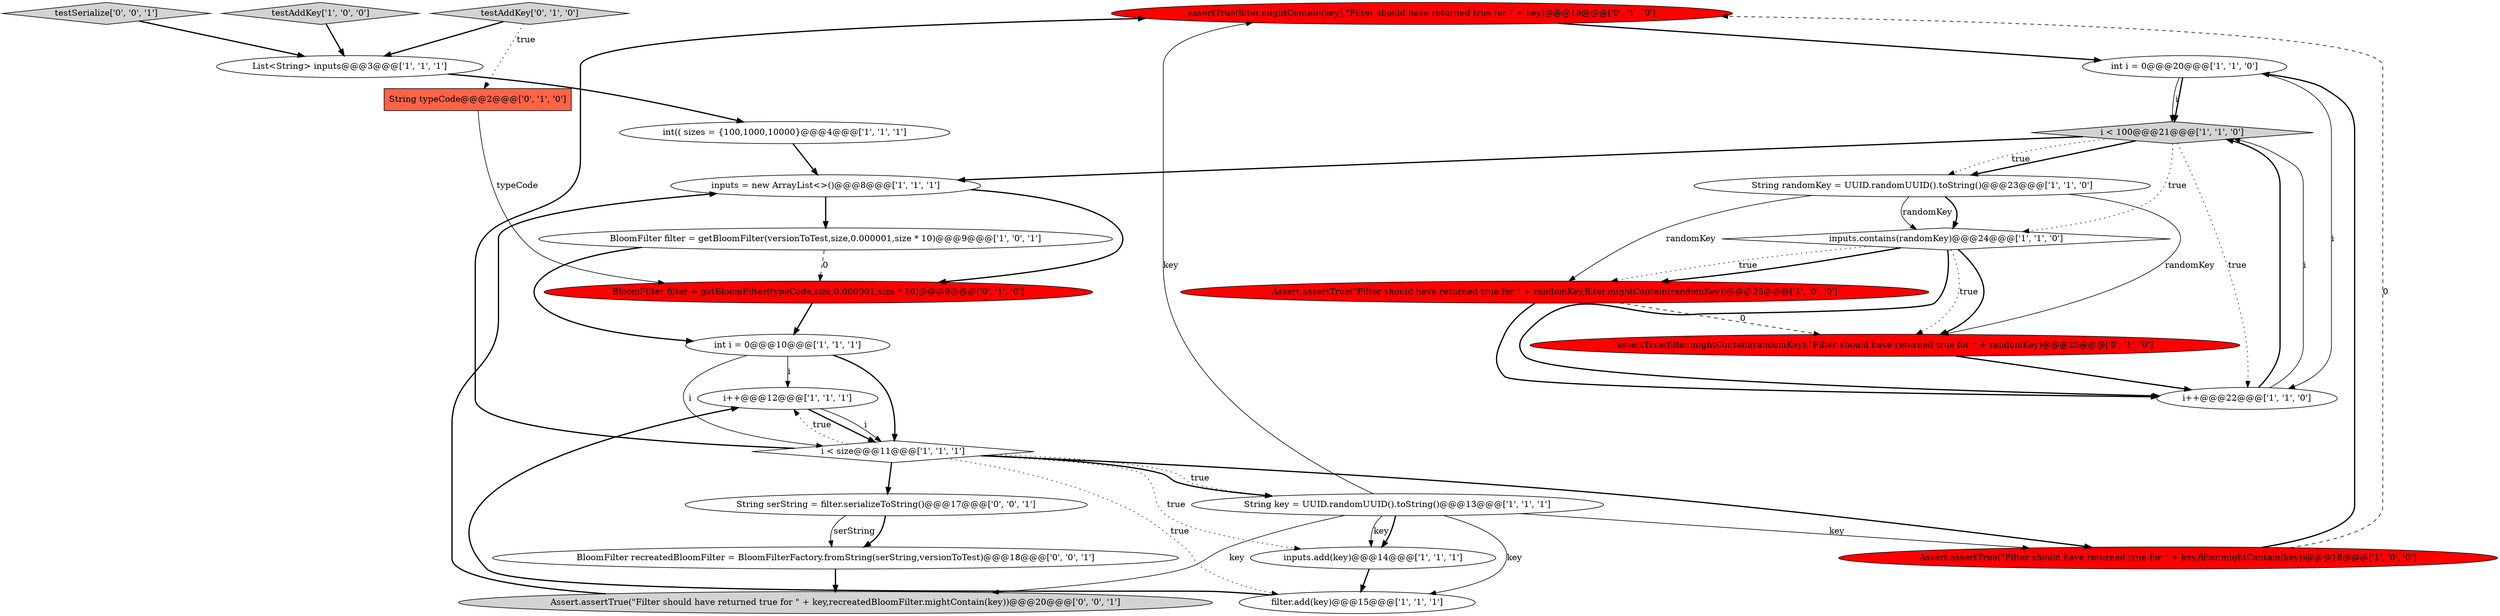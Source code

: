 digraph {
19 [style = filled, label = "assertTrue(filter.mightContain(key),\"Filter should have returned true for \" + key)@@@18@@@['0', '1', '0']", fillcolor = red, shape = ellipse image = "AAA1AAABBB2BBB"];
1 [style = filled, label = "int(( sizes = {100,1000,10000}@@@4@@@['1', '1', '1']", fillcolor = white, shape = ellipse image = "AAA0AAABBB1BBB"];
14 [style = filled, label = "String randomKey = UUID.randomUUID().toString()@@@23@@@['1', '1', '0']", fillcolor = white, shape = ellipse image = "AAA0AAABBB1BBB"];
26 [style = filled, label = "testSerialize['0', '0', '1']", fillcolor = lightgray, shape = diamond image = "AAA0AAABBB3BBB"];
21 [style = filled, label = "testAddKey['0', '1', '0']", fillcolor = lightgray, shape = diamond image = "AAA0AAABBB2BBB"];
25 [style = filled, label = "String serString = filter.serializeToString()@@@17@@@['0', '0', '1']", fillcolor = white, shape = ellipse image = "AAA0AAABBB3BBB"];
9 [style = filled, label = "i++@@@12@@@['1', '1', '1']", fillcolor = white, shape = ellipse image = "AAA0AAABBB1BBB"];
23 [style = filled, label = "BloomFilter recreatedBloomFilter = BloomFilterFactory.fromString(serString,versionToTest)@@@18@@@['0', '0', '1']", fillcolor = white, shape = ellipse image = "AAA0AAABBB3BBB"];
15 [style = filled, label = "int i = 0@@@20@@@['1', '1', '0']", fillcolor = white, shape = ellipse image = "AAA0AAABBB1BBB"];
18 [style = filled, label = "String typeCode@@@2@@@['0', '1', '0']", fillcolor = tomato, shape = box image = "AAA1AAABBB2BBB"];
0 [style = filled, label = "inputs.contains(randomKey)@@@24@@@['1', '1', '0']", fillcolor = white, shape = diamond image = "AAA0AAABBB1BBB"];
22 [style = filled, label = "assertTrue(filter.mightContain(randomKey),\"Filter should have returned true for \" + randomKey)@@@25@@@['0', '1', '0']", fillcolor = red, shape = ellipse image = "AAA1AAABBB2BBB"];
7 [style = filled, label = "List<String> inputs@@@3@@@['1', '1', '1']", fillcolor = white, shape = ellipse image = "AAA0AAABBB1BBB"];
3 [style = filled, label = "i < 100@@@21@@@['1', '1', '0']", fillcolor = lightgray, shape = diamond image = "AAA0AAABBB1BBB"];
4 [style = filled, label = "BloomFilter filter = getBloomFilter(versionToTest,size,0.000001,size * 10)@@@9@@@['1', '0', '1']", fillcolor = white, shape = ellipse image = "AAA0AAABBB1BBB"];
13 [style = filled, label = "int i = 0@@@10@@@['1', '1', '1']", fillcolor = white, shape = ellipse image = "AAA0AAABBB1BBB"];
17 [style = filled, label = "Assert.assertTrue(\"Filter should have returned true for \" + randomKey,filter.mightContain(randomKey))@@@25@@@['1', '0', '0']", fillcolor = red, shape = ellipse image = "AAA1AAABBB1BBB"];
24 [style = filled, label = "Assert.assertTrue(\"Filter should have returned true for \" + key,recreatedBloomFilter.mightContain(key))@@@20@@@['0', '0', '1']", fillcolor = lightgray, shape = ellipse image = "AAA0AAABBB3BBB"];
5 [style = filled, label = "Assert.assertTrue(\"Filter should have returned true for \" + key,filter.mightContain(key))@@@18@@@['1', '0', '0']", fillcolor = red, shape = ellipse image = "AAA1AAABBB1BBB"];
6 [style = filled, label = "testAddKey['1', '0', '0']", fillcolor = lightgray, shape = diamond image = "AAA0AAABBB1BBB"];
12 [style = filled, label = "inputs = new ArrayList<>()@@@8@@@['1', '1', '1']", fillcolor = white, shape = ellipse image = "AAA0AAABBB1BBB"];
11 [style = filled, label = "String key = UUID.randomUUID().toString()@@@13@@@['1', '1', '1']", fillcolor = white, shape = ellipse image = "AAA0AAABBB1BBB"];
2 [style = filled, label = "filter.add(key)@@@15@@@['1', '1', '1']", fillcolor = white, shape = ellipse image = "AAA0AAABBB1BBB"];
10 [style = filled, label = "i < size@@@11@@@['1', '1', '1']", fillcolor = white, shape = diamond image = "AAA0AAABBB1BBB"];
16 [style = filled, label = "i++@@@22@@@['1', '1', '0']", fillcolor = white, shape = ellipse image = "AAA0AAABBB1BBB"];
20 [style = filled, label = "BloomFilter filter = getBloomFilter(typeCode,size,0.000001,size * 10)@@@9@@@['0', '1', '0']", fillcolor = red, shape = ellipse image = "AAA1AAABBB2BBB"];
8 [style = filled, label = "inputs.add(key)@@@14@@@['1', '1', '1']", fillcolor = white, shape = ellipse image = "AAA0AAABBB1BBB"];
13->10 [style = bold, label=""];
16->3 [style = bold, label=""];
10->8 [style = dotted, label="true"];
0->16 [style = bold, label=""];
24->12 [style = bold, label=""];
13->9 [style = solid, label="i"];
7->1 [style = bold, label=""];
20->13 [style = bold, label=""];
26->7 [style = bold, label=""];
14->22 [style = solid, label="randomKey"];
21->18 [style = dotted, label="true"];
22->16 [style = bold, label=""];
25->23 [style = bold, label=""];
0->17 [style = bold, label=""];
11->5 [style = solid, label="key"];
10->19 [style = bold, label=""];
3->14 [style = bold, label=""];
4->13 [style = bold, label=""];
12->20 [style = bold, label=""];
5->15 [style = bold, label=""];
18->20 [style = solid, label="typeCode"];
11->19 [style = solid, label="key"];
2->9 [style = bold, label=""];
9->10 [style = bold, label=""];
3->12 [style = bold, label=""];
15->3 [style = bold, label=""];
10->9 [style = dotted, label="true"];
9->10 [style = solid, label="i"];
3->14 [style = dotted, label="true"];
25->23 [style = solid, label="serString"];
0->22 [style = dotted, label="true"];
15->3 [style = solid, label="i"];
16->3 [style = solid, label="i"];
13->10 [style = solid, label="i"];
23->24 [style = bold, label=""];
14->17 [style = solid, label="randomKey"];
10->5 [style = bold, label=""];
14->0 [style = bold, label=""];
12->4 [style = bold, label=""];
8->2 [style = bold, label=""];
10->25 [style = bold, label=""];
10->11 [style = dotted, label="true"];
10->2 [style = dotted, label="true"];
4->20 [style = dashed, label="0"];
15->16 [style = solid, label="i"];
0->22 [style = bold, label=""];
11->8 [style = solid, label="key"];
3->0 [style = dotted, label="true"];
1->12 [style = bold, label=""];
21->7 [style = bold, label=""];
11->8 [style = bold, label=""];
0->17 [style = dotted, label="true"];
19->15 [style = bold, label=""];
6->7 [style = bold, label=""];
11->2 [style = solid, label="key"];
14->0 [style = solid, label="randomKey"];
5->19 [style = dashed, label="0"];
3->16 [style = dotted, label="true"];
17->16 [style = bold, label=""];
11->24 [style = solid, label="key"];
10->11 [style = bold, label=""];
17->22 [style = dashed, label="0"];
}
